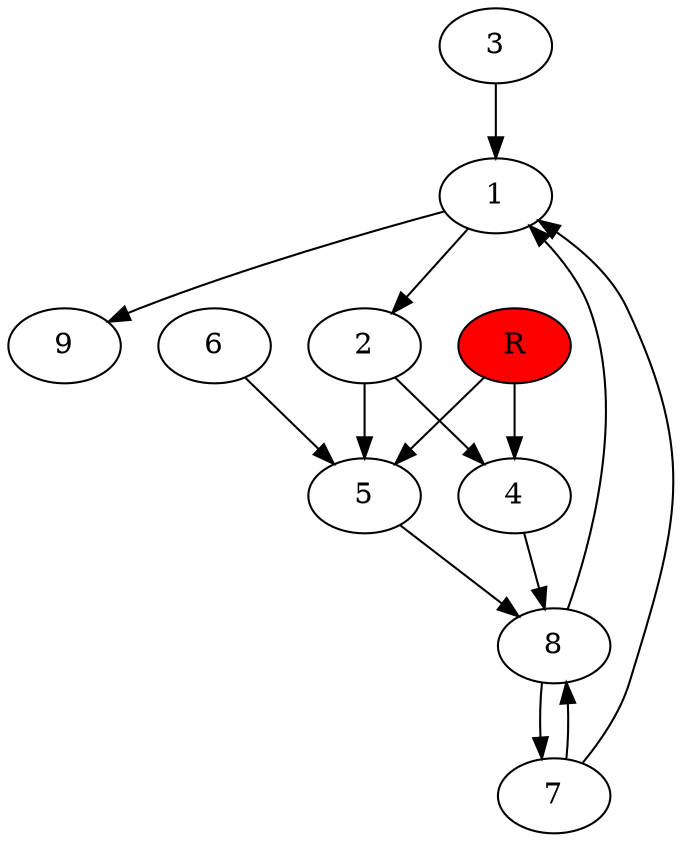 digraph prb21866 {
	1
	2
	3
	4
	5
	6
	7
	8
	R [fillcolor="#ff0000" style=filled]
	1 -> 2
	1 -> 9
	2 -> 4
	2 -> 5
	3 -> 1
	4 -> 8
	5 -> 8
	6 -> 5
	7 -> 1
	7 -> 8
	8 -> 1
	8 -> 7
	R -> 4
	R -> 5
}
